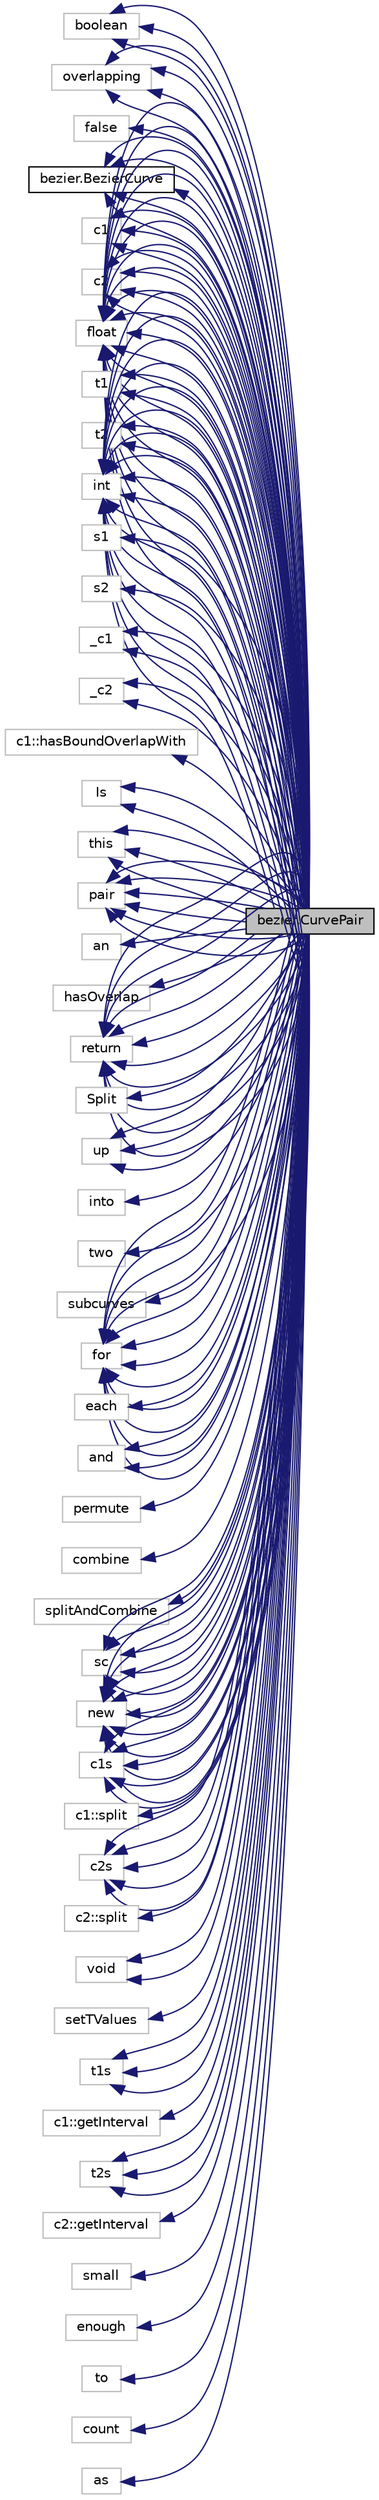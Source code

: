 digraph "bezier.CurvePair"
{
  edge [fontname="Helvetica",fontsize="10",labelfontname="Helvetica",labelfontsize="10"];
  node [fontname="Helvetica",fontsize="10",shape=record];
  rankdir="LR";
  Node1 [label="bezier.CurvePair",height=0.2,width=0.4,color="black", fillcolor="grey75", style="filled", fontcolor="black"];
  Node2 -> Node1 [dir="back",color="midnightblue",fontsize="10",style="solid",fontname="Helvetica"];
  Node2 [label="boolean",height=0.2,width=0.4,color="grey75", fillcolor="white", style="filled"];
  Node3 -> Node1 [dir="back",color="midnightblue",fontsize="10",style="solid",fontname="Helvetica"];
  Node3 [label="overlapping",height=0.2,width=0.4,color="grey75", fillcolor="white", style="filled"];
  Node4 -> Node1 [dir="back",color="midnightblue",fontsize="10",style="solid",fontname="Helvetica"];
  Node4 [label="false",height=0.2,width=0.4,color="grey75", fillcolor="white", style="filled"];
  Node5 -> Node1 [dir="back",color="midnightblue",fontsize="10",style="solid",fontname="Helvetica"];
  Node5 [label="bezier.BezierCurve",height=0.2,width=0.4,color="black", fillcolor="white", style="filled",URL="$classbezier_1_1_bezier_curve.html"];
  Node6 -> Node1 [dir="back",color="midnightblue",fontsize="10",style="solid",fontname="Helvetica"];
  Node6 [label="c1",height=0.2,width=0.4,color="grey75", fillcolor="white", style="filled"];
  Node7 -> Node1 [dir="back",color="midnightblue",fontsize="10",style="solid",fontname="Helvetica"];
  Node7 [label="c2",height=0.2,width=0.4,color="grey75", fillcolor="white", style="filled"];
  Node8 -> Node1 [dir="back",color="midnightblue",fontsize="10",style="solid",fontname="Helvetica"];
  Node8 [label="float",height=0.2,width=0.4,color="grey75", fillcolor="white", style="filled"];
  Node9 -> Node1 [dir="back",color="midnightblue",fontsize="10",style="solid",fontname="Helvetica"];
  Node9 [label="t1",height=0.2,width=0.4,color="grey75", fillcolor="white", style="filled"];
  Node10 -> Node1 [dir="back",color="midnightblue",fontsize="10",style="solid",fontname="Helvetica"];
  Node10 [label="t2",height=0.2,width=0.4,color="grey75", fillcolor="white", style="filled"];
  Node11 -> Node1 [dir="back",color="midnightblue",fontsize="10",style="solid",fontname="Helvetica"];
  Node11 [label="int",height=0.2,width=0.4,color="grey75", fillcolor="white", style="filled"];
  Node12 -> Node1 [dir="back",color="midnightblue",fontsize="10",style="solid",fontname="Helvetica"];
  Node12 [label="s1",height=0.2,width=0.4,color="grey75", fillcolor="white", style="filled"];
  Node13 -> Node1 [dir="back",color="midnightblue",fontsize="10",style="solid",fontname="Helvetica"];
  Node13 [label="s2",height=0.2,width=0.4,color="grey75", fillcolor="white", style="filled"];
  Node5 -> Node1 [dir="back",color="midnightblue",fontsize="10",style="solid",fontname="Helvetica"];
  Node14 -> Node1 [dir="back",color="midnightblue",fontsize="10",style="solid",fontname="Helvetica"];
  Node14 [label="_c1",height=0.2,width=0.4,color="grey75", fillcolor="white", style="filled"];
  Node5 -> Node1 [dir="back",color="midnightblue",fontsize="10",style="solid",fontname="Helvetica"];
  Node15 -> Node1 [dir="back",color="midnightblue",fontsize="10",style="solid",fontname="Helvetica"];
  Node15 [label="_c2",height=0.2,width=0.4,color="grey75", fillcolor="white", style="filled"];
  Node6 -> Node1 [dir="back",color="midnightblue",fontsize="10",style="solid",fontname="Helvetica"];
  Node14 -> Node1 [dir="back",color="midnightblue",fontsize="10",style="solid",fontname="Helvetica"];
  Node7 -> Node1 [dir="back",color="midnightblue",fontsize="10",style="solid",fontname="Helvetica"];
  Node15 -> Node1 [dir="back",color="midnightblue",fontsize="10",style="solid",fontname="Helvetica"];
  Node3 -> Node1 [dir="back",color="midnightblue",fontsize="10",style="solid",fontname="Helvetica"];
  Node16 -> Node1 [dir="back",color="midnightblue",fontsize="10",style="solid",fontname="Helvetica"];
  Node16 [label="c1::hasBoundOverlapWith",height=0.2,width=0.4,color="grey75", fillcolor="white", style="filled"];
  Node7 -> Node1 [dir="back",color="midnightblue",fontsize="10",style="solid",fontname="Helvetica"];
  Node17 -> Node1 [dir="back",color="midnightblue",fontsize="10",style="solid",fontname="Helvetica"];
  Node17 [label="Is",height=0.2,width=0.4,color="grey75", fillcolor="white", style="filled"];
  Node18 -> Node1 [dir="back",color="midnightblue",fontsize="10",style="solid",fontname="Helvetica"];
  Node18 [label="this",height=0.2,width=0.4,color="grey75", fillcolor="white", style="filled"];
  Node19 -> Node1 [dir="back",color="midnightblue",fontsize="10",style="solid",fontname="Helvetica"];
  Node19 [label="pair",height=0.2,width=0.4,color="grey75", fillcolor="white", style="filled"];
  Node20 -> Node1 [dir="back",color="midnightblue",fontsize="10",style="solid",fontname="Helvetica"];
  Node20 [label="an",height=0.2,width=0.4,color="grey75", fillcolor="white", style="filled"];
  Node3 -> Node1 [dir="back",color="midnightblue",fontsize="10",style="solid",fontname="Helvetica"];
  Node19 -> Node1 [dir="back",color="midnightblue",fontsize="10",style="solid",fontname="Helvetica"];
  Node2 -> Node1 [dir="back",color="midnightblue",fontsize="10",style="solid",fontname="Helvetica"];
  Node21 -> Node1 [dir="back",color="midnightblue",fontsize="10",style="solid",fontname="Helvetica"];
  Node21 [label="hasOverlap",height=0.2,width=0.4,color="grey75", fillcolor="white", style="filled"];
  Node22 -> Node1 [dir="back",color="midnightblue",fontsize="10",style="solid",fontname="Helvetica"];
  Node22 [label="return",height=0.2,width=0.4,color="grey75", fillcolor="white", style="filled"];
  Node3 -> Node1 [dir="back",color="midnightblue",fontsize="10",style="solid",fontname="Helvetica"];
  Node23 -> Node1 [dir="back",color="midnightblue",fontsize="10",style="solid",fontname="Helvetica"];
  Node23 [label="Split",height=0.2,width=0.4,color="grey75", fillcolor="white", style="filled"];
  Node24 -> Node1 [dir="back",color="midnightblue",fontsize="10",style="solid",fontname="Helvetica"];
  Node24 [label="up",height=0.2,width=0.4,color="grey75", fillcolor="white", style="filled"];
  Node18 -> Node1 [dir="back",color="midnightblue",fontsize="10",style="solid",fontname="Helvetica"];
  Node19 -> Node1 [dir="back",color="midnightblue",fontsize="10",style="solid",fontname="Helvetica"];
  Node25 -> Node1 [dir="back",color="midnightblue",fontsize="10",style="solid",fontname="Helvetica"];
  Node25 [label="into",height=0.2,width=0.4,color="grey75", fillcolor="white", style="filled"];
  Node26 -> Node1 [dir="back",color="midnightblue",fontsize="10",style="solid",fontname="Helvetica"];
  Node26 [label="two",height=0.2,width=0.4,color="grey75", fillcolor="white", style="filled"];
  Node27 -> Node1 [dir="back",color="midnightblue",fontsize="10",style="solid",fontname="Helvetica"];
  Node27 [label="subcurves",height=0.2,width=0.4,color="grey75", fillcolor="white", style="filled"];
  Node28 -> Node1 [dir="back",color="midnightblue",fontsize="10",style="solid",fontname="Helvetica"];
  Node28 [label="for",height=0.2,width=0.4,color="grey75", fillcolor="white", style="filled"];
  Node29 -> Node1 [dir="back",color="midnightblue",fontsize="10",style="solid",fontname="Helvetica"];
  Node29 [label="each",height=0.2,width=0.4,color="grey75", fillcolor="white", style="filled"];
  Node19 -> Node1 [dir="back",color="midnightblue",fontsize="10",style="solid",fontname="Helvetica"];
  Node30 -> Node1 [dir="back",color="midnightblue",fontsize="10",style="solid",fontname="Helvetica"];
  Node30 [label="and",height=0.2,width=0.4,color="grey75", fillcolor="white", style="filled"];
  Node31 -> Node1 [dir="back",color="midnightblue",fontsize="10",style="solid",fontname="Helvetica"];
  Node31 [label="permute",height=0.2,width=0.4,color="grey75", fillcolor="white", style="filled"];
  Node32 -> Node1 [dir="back",color="midnightblue",fontsize="10",style="solid",fontname="Helvetica"];
  Node32 [label="combine",height=0.2,width=0.4,color="grey75", fillcolor="white", style="filled"];
  Node33 -> Node1 [dir="back",color="midnightblue",fontsize="10",style="solid",fontname="Helvetica"];
  Node33 [label="splitAndCombine",height=0.2,width=0.4,color="grey75", fillcolor="white", style="filled"];
  Node34 -> Node1 [dir="back",color="midnightblue",fontsize="10",style="solid",fontname="Helvetica"];
  Node34 [label="sc",height=0.2,width=0.4,color="grey75", fillcolor="white", style="filled"];
  Node35 -> Node1 [dir="back",color="midnightblue",fontsize="10",style="solid",fontname="Helvetica"];
  Node35 [label="new",height=0.2,width=0.4,color="grey75", fillcolor="white", style="filled"];
  Node5 -> Node1 [dir="back",color="midnightblue",fontsize="10",style="solid",fontname="Helvetica"];
  Node36 -> Node1 [dir="back",color="midnightblue",fontsize="10",style="solid",fontname="Helvetica"];
  Node36 [label="c1s",height=0.2,width=0.4,color="grey75", fillcolor="white", style="filled"];
  Node37 -> Node1 [dir="back",color="midnightblue",fontsize="10",style="solid",fontname="Helvetica"];
  Node37 [label="c1::split",height=0.2,width=0.4,color="grey75", fillcolor="white", style="filled"];
  Node5 -> Node1 [dir="back",color="midnightblue",fontsize="10",style="solid",fontname="Helvetica"];
  Node38 -> Node1 [dir="back",color="midnightblue",fontsize="10",style="solid",fontname="Helvetica"];
  Node38 [label="c2s",height=0.2,width=0.4,color="grey75", fillcolor="white", style="filled"];
  Node39 -> Node1 [dir="back",color="midnightblue",fontsize="10",style="solid",fontname="Helvetica"];
  Node39 [label="c2::split",height=0.2,width=0.4,color="grey75", fillcolor="white", style="filled"];
  Node34 -> Node1 [dir="back",color="midnightblue",fontsize="10",style="solid",fontname="Helvetica"];
  Node35 -> Node1 [dir="back",color="midnightblue",fontsize="10",style="solid",fontname="Helvetica"];
  Node36 -> Node1 [dir="back",color="midnightblue",fontsize="10",style="solid",fontname="Helvetica"];
  Node38 -> Node1 [dir="back",color="midnightblue",fontsize="10",style="solid",fontname="Helvetica"];
  Node34 -> Node1 [dir="back",color="midnightblue",fontsize="10",style="solid",fontname="Helvetica"];
  Node35 -> Node1 [dir="back",color="midnightblue",fontsize="10",style="solid",fontname="Helvetica"];
  Node36 -> Node1 [dir="back",color="midnightblue",fontsize="10",style="solid",fontname="Helvetica"];
  Node38 -> Node1 [dir="back",color="midnightblue",fontsize="10",style="solid",fontname="Helvetica"];
  Node34 -> Node1 [dir="back",color="midnightblue",fontsize="10",style="solid",fontname="Helvetica"];
  Node35 -> Node1 [dir="back",color="midnightblue",fontsize="10",style="solid",fontname="Helvetica"];
  Node36 -> Node1 [dir="back",color="midnightblue",fontsize="10",style="solid",fontname="Helvetica"];
  Node38 -> Node1 [dir="back",color="midnightblue",fontsize="10",style="solid",fontname="Helvetica"];
  Node34 -> Node1 [dir="back",color="midnightblue",fontsize="10",style="solid",fontname="Helvetica"];
  Node35 -> Node1 [dir="back",color="midnightblue",fontsize="10",style="solid",fontname="Helvetica"];
  Node36 -> Node1 [dir="back",color="midnightblue",fontsize="10",style="solid",fontname="Helvetica"];
  Node38 -> Node1 [dir="back",color="midnightblue",fontsize="10",style="solid",fontname="Helvetica"];
  Node22 -> Node1 [dir="back",color="midnightblue",fontsize="10",style="solid",fontname="Helvetica"];
  Node34 -> Node1 [dir="back",color="midnightblue",fontsize="10",style="solid",fontname="Helvetica"];
  Node40 -> Node1 [dir="back",color="midnightblue",fontsize="10",style="solid",fontname="Helvetica"];
  Node40 [label="void",height=0.2,width=0.4,color="grey75", fillcolor="white", style="filled"];
  Node41 -> Node1 [dir="back",color="midnightblue",fontsize="10",style="solid",fontname="Helvetica"];
  Node41 [label="setTValues",height=0.2,width=0.4,color="grey75", fillcolor="white", style="filled"];
  Node8 -> Node1 [dir="back",color="midnightblue",fontsize="10",style="solid",fontname="Helvetica"];
  Node42 -> Node1 [dir="back",color="midnightblue",fontsize="10",style="solid",fontname="Helvetica"];
  Node42 [label="t1s",height=0.2,width=0.4,color="grey75", fillcolor="white", style="filled"];
  Node43 -> Node1 [dir="back",color="midnightblue",fontsize="10",style="solid",fontname="Helvetica"];
  Node43 [label="c1::getInterval",height=0.2,width=0.4,color="grey75", fillcolor="white", style="filled"];
  Node44 -> Node1 [dir="back",color="midnightblue",fontsize="10",style="solid",fontname="Helvetica"];
  Node44 [label="t2s",height=0.2,width=0.4,color="grey75", fillcolor="white", style="filled"];
  Node45 -> Node1 [dir="back",color="midnightblue",fontsize="10",style="solid",fontname="Helvetica"];
  Node45 [label="c2::getInterval",height=0.2,width=0.4,color="grey75", fillcolor="white", style="filled"];
  Node9 -> Node1 [dir="back",color="midnightblue",fontsize="10",style="solid",fontname="Helvetica"];
  Node42 -> Node1 [dir="back",color="midnightblue",fontsize="10",style="solid",fontname="Helvetica"];
  Node42 -> Node1 [dir="back",color="midnightblue",fontsize="10",style="solid",fontname="Helvetica"];
  Node10 -> Node1 [dir="back",color="midnightblue",fontsize="10",style="solid",fontname="Helvetica"];
  Node44 -> Node1 [dir="back",color="midnightblue",fontsize="10",style="solid",fontname="Helvetica"];
  Node44 -> Node1 [dir="back",color="midnightblue",fontsize="10",style="solid",fontname="Helvetica"];
  Node17 -> Node1 [dir="back",color="midnightblue",fontsize="10",style="solid",fontname="Helvetica"];
  Node18 -> Node1 [dir="back",color="midnightblue",fontsize="10",style="solid",fontname="Helvetica"];
  Node19 -> Node1 [dir="back",color="midnightblue",fontsize="10",style="solid",fontname="Helvetica"];
  Node46 -> Node1 [dir="back",color="midnightblue",fontsize="10",style="solid",fontname="Helvetica"];
  Node46 [label="small",height=0.2,width=0.4,color="grey75", fillcolor="white", style="filled"];
  Node47 -> Node1 [dir="back",color="midnightblue",fontsize="10",style="solid",fontname="Helvetica"];
  Node47 [label="enough",height=0.2,width=0.4,color="grey75", fillcolor="white", style="filled"];
  Node48 -> Node1 [dir="back",color="midnightblue",fontsize="10",style="solid",fontname="Helvetica"];
  Node48 [label="to",height=0.2,width=0.4,color="grey75", fillcolor="white", style="filled"];
  Node49 -> Node1 [dir="back",color="midnightblue",fontsize="10",style="solid",fontname="Helvetica"];
  Node49 [label="count",height=0.2,width=0.4,color="grey75", fillcolor="white", style="filled"];
  Node50 -> Node1 [dir="back",color="midnightblue",fontsize="10",style="solid",fontname="Helvetica"];
  Node50 [label="as",height=0.2,width=0.4,color="grey75", fillcolor="white", style="filled"];
  Node2 -> Node1 [dir="back",color="midnightblue",fontsize="10",style="solid",fontname="Helvetica"];
  Node22 -> Node1 [dir="back",color="midnightblue",fontsize="10",style="solid",fontname="Helvetica"];
  Node30 -> Node1 [dir="back",color="midnightblue",fontsize="10",style="solid",fontname="Helvetica"];
  Node40 -> Node1 [dir="back",color="midnightblue",fontsize="10",style="solid",fontname="Helvetica"];
  Node22 -> Node1 [dir="back",color="midnightblue",fontsize="10",style="solid",fontname="Helvetica"];
  Node6 -> Node1 [dir="back",color="midnightblue",fontsize="10",style="solid",fontname="Helvetica"];
  Node7 -> Node1 [dir="back",color="midnightblue",fontsize="10",style="solid",fontname="Helvetica"];
  Node28 -> Node1 [dir="back",color="midnightblue",fontsize="10",style="solid",fontname="Helvetica"];
  Node28 -> Node1 [dir="back",color="midnightblue",fontsize="10",style="solid",fontname="Helvetica"];
  Node11 -> Node1 [dir="back",color="midnightblue",fontsize="10",style="solid",fontname="Helvetica"];
  Node24 -> Node1 [dir="back",color="midnightblue",fontsize="10",style="solid",fontname="Helvetica"];
  Node28 -> Node1 [dir="back",color="midnightblue",fontsize="10",style="solid",fontname="Helvetica"];
  Node11 -> Node1 [dir="back",color="midnightblue",fontsize="10",style="solid",fontname="Helvetica"];
  Node11 -> Node1 [dir="back",color="midnightblue",fontsize="10",style="solid",fontname="Helvetica"];
  Node35 -> Node1 [dir="back",color="midnightblue",fontsize="10",style="solid",fontname="Helvetica"];
  Node11 -> Node1 [dir="back",color="midnightblue",fontsize="10",style="solid",fontname="Helvetica"];
  Node28 -> Node1 [dir="back",color="midnightblue",fontsize="10",style="solid",fontname="Helvetica"];
  Node11 -> Node1 [dir="back",color="midnightblue",fontsize="10",style="solid",fontname="Helvetica"];
  Node22 -> Node1 [dir="back",color="midnightblue",fontsize="10",style="solid",fontname="Helvetica"];
  Node28 -> Node1 [dir="back",color="midnightblue",fontsize="10",style="solid",fontname="Helvetica"];
  Node8 -> Node1 [dir="back",color="midnightblue",fontsize="10",style="solid",fontname="Helvetica"];
  Node24 -> Node1 [dir="back",color="midnightblue",fontsize="10",style="solid",fontname="Helvetica"];
  Node28 -> Node1 [dir="back",color="midnightblue",fontsize="10",style="solid",fontname="Helvetica"];
  Node19 -> Node1 [dir="back",color="midnightblue",fontsize="10",style="solid",fontname="Helvetica"];
  Node8 -> Node1 [dir="back",color="midnightblue",fontsize="10",style="solid",fontname="Helvetica"];
  Node11 -> Node1 [dir="back",color="midnightblue",fontsize="10",style="solid",fontname="Helvetica"];
  Node11 -> Node1 [dir="back",color="midnightblue",fontsize="10",style="solid",fontname="Helvetica"];
  Node11 -> Node1 [dir="back",color="midnightblue",fontsize="10",style="solid",fontname="Helvetica"];
  Node8 -> Node1 [dir="back",color="midnightblue",fontsize="10",style="solid",fontname="Helvetica"];
  Node35 -> Node1 [dir="back",color="midnightblue",fontsize="10",style="solid",fontname="Helvetica"];
  Node8 -> Node1 [dir="back",color="midnightblue",fontsize="10",style="solid",fontname="Helvetica"];
  Node8 -> Node1 [dir="back",color="midnightblue",fontsize="10",style="solid",fontname="Helvetica"];
  Node8 -> Node1 [dir="back",color="midnightblue",fontsize="10",style="solid",fontname="Helvetica"];
  Node35 -> Node1 [dir="back",color="midnightblue",fontsize="10",style="solid",fontname="Helvetica"];
  Node8 -> Node1 [dir="back",color="midnightblue",fontsize="10",style="solid",fontname="Helvetica"];
  Node28 -> Node1 [dir="back",color="midnightblue",fontsize="10",style="solid",fontname="Helvetica"];
  Node11 -> Node1 [dir="back",color="midnightblue",fontsize="10",style="solid",fontname="Helvetica"];
  Node22 -> Node1 [dir="back",color="midnightblue",fontsize="10",style="solid",fontname="Helvetica"];
  Node8 -> Node1 [dir="back",color="midnightblue",fontsize="10",style="solid",fontname="Helvetica"];
  Node11 -> Node1 [dir="back",color="midnightblue",fontsize="10",style="solid",fontname="Helvetica"];
  Node11 -> Node1 [dir="back",color="midnightblue",fontsize="10",style="solid",fontname="Helvetica"];
  Node8 -> Node1 [dir="back",color="midnightblue",fontsize="10",style="solid",fontname="Helvetica"];
  Node22 -> Node1 [dir="back",color="midnightblue",fontsize="10",style="solid",fontname="Helvetica"];
  Node8 -> Node1 [dir="back",color="midnightblue",fontsize="10",style="solid",fontname="Helvetica"];
  Node8 -> Node1 [dir="back",color="midnightblue",fontsize="10",style="solid",fontname="Helvetica"];
  Node8 -> Node1 [dir="back",color="midnightblue",fontsize="10",style="solid",fontname="Helvetica"];
  Node11 -> Node1 [dir="back",color="midnightblue",fontsize="10",style="solid",fontname="Helvetica"];
  Node8 -> Node1 [dir="back",color="midnightblue",fontsize="10",style="solid",fontname="Helvetica"];
  Node28 -> Node1 [dir="back",color="midnightblue",fontsize="10",style="solid",fontname="Helvetica"];
  Node11 -> Node1 [dir="back",color="midnightblue",fontsize="10",style="solid",fontname="Helvetica"];
  Node22 -> Node1 [dir="back",color="midnightblue",fontsize="10",style="solid",fontname="Helvetica"];
  Node8 -> Node1 [dir="back",color="midnightblue",fontsize="10",style="solid",fontname="Helvetica"];
  Node11 -> Node1 [dir="back",color="midnightblue",fontsize="10",style="solid",fontname="Helvetica"];
  Node8 -> Node1 [dir="back",color="midnightblue",fontsize="10",style="solid",fontname="Helvetica"];
  Node8 -> Node1 [dir="back",color="midnightblue",fontsize="10",style="solid",fontname="Helvetica"];
  Node11 -> Node1 [dir="back",color="midnightblue",fontsize="10",style="solid",fontname="Helvetica"];
  Node22 -> Node1 [dir="back",color="midnightblue",fontsize="10",style="solid",fontname="Helvetica"];
  Node8 -> Node1 [dir="back",color="midnightblue",fontsize="10",style="solid",fontname="Helvetica"];
  Node28 -> Node1 [dir="back",color="midnightblue",fontsize="10",style="solid",fontname="Helvetica"];
  Node11 -> Node1 [dir="back",color="midnightblue",fontsize="10",style="solid",fontname="Helvetica"];
  Node22 -> Node1 [dir="back",color="midnightblue",fontsize="10",style="solid",fontname="Helvetica"];
  Node28 -> Node1 [dir="back",color="midnightblue",fontsize="10",style="solid",fontname="Helvetica"];
  Node8 -> Node1 [dir="back",color="midnightblue",fontsize="10",style="solid",fontname="Helvetica"];
  Node35 -> Node1 [dir="back",color="midnightblue",fontsize="10",style="solid",fontname="Helvetica"];
  Node8 -> Node1 [dir="back",color="midnightblue",fontsize="10",style="solid",fontname="Helvetica"];
  Node28 -> Node1 [dir="back",color="midnightblue",fontsize="10",style="solid",fontname="Helvetica"];
  Node11 -> Node1 [dir="back",color="midnightblue",fontsize="10",style="solid",fontname="Helvetica"];
  Node22 -> Node1 [dir="back",color="midnightblue",fontsize="10",style="solid",fontname="Helvetica"];
}
